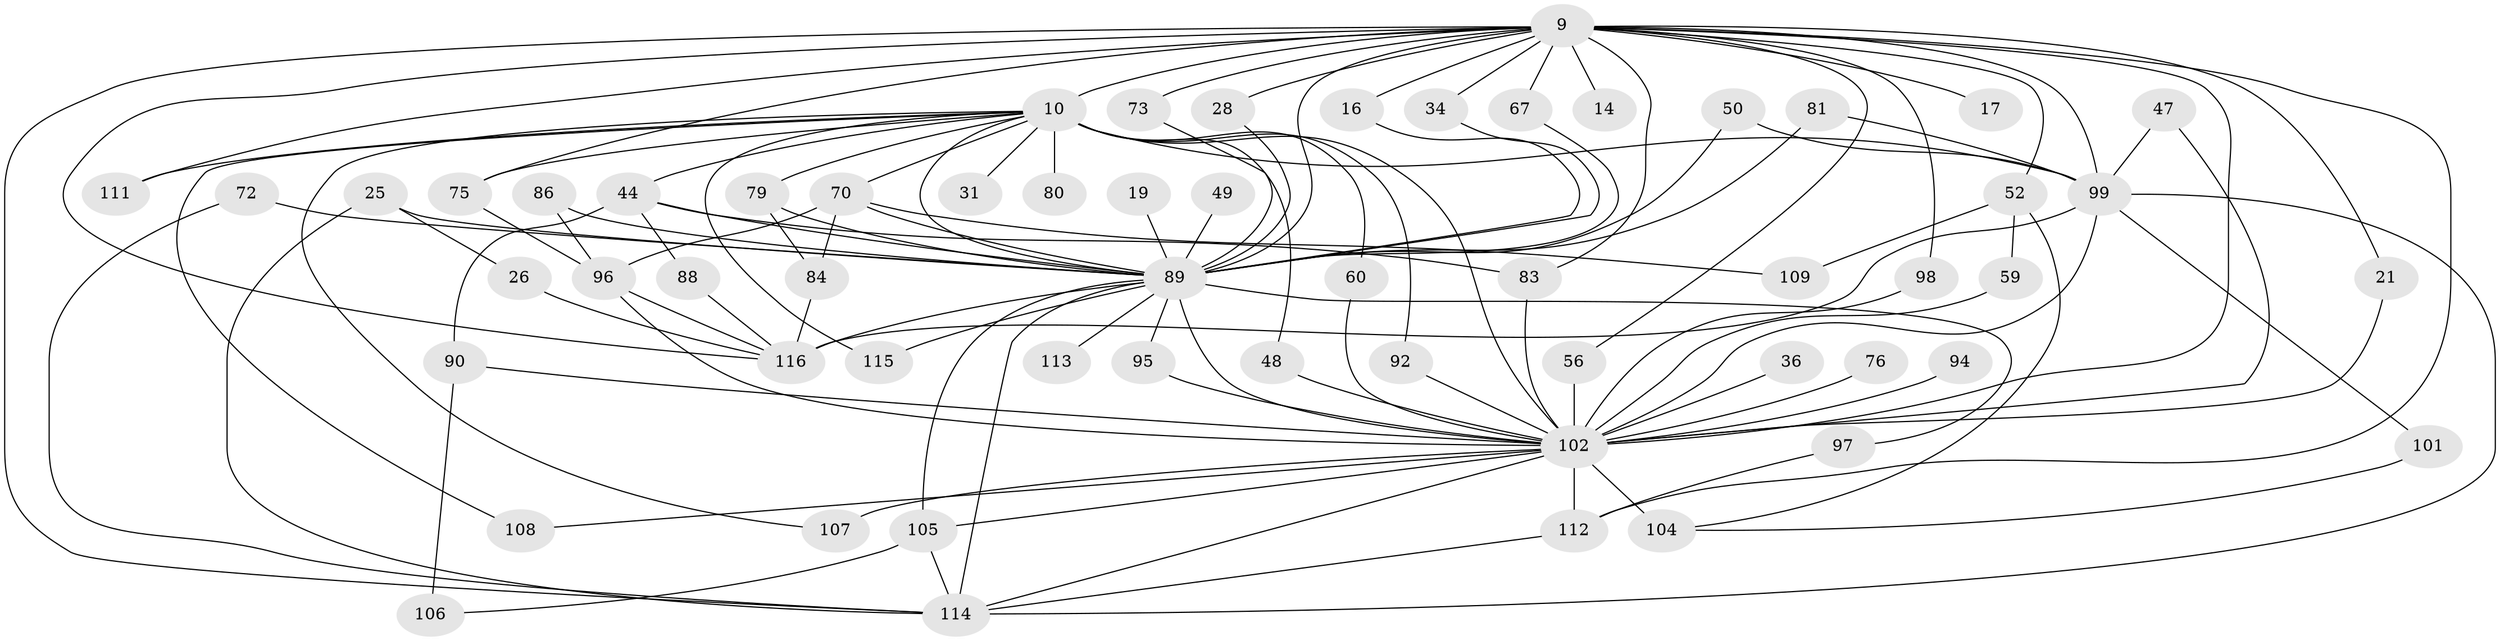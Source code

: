 // original degree distribution, {22: 0.017241379310344827, 29: 0.008620689655172414, 17: 0.008620689655172414, 26: 0.008620689655172414, 19: 0.017241379310344827, 24: 0.008620689655172414, 18: 0.008620689655172414, 16: 0.008620689655172414, 3: 0.1810344827586207, 6: 0.034482758620689655, 2: 0.5517241379310345, 8: 0.008620689655172414, 9: 0.008620689655172414, 5: 0.034482758620689655, 4: 0.08620689655172414, 10: 0.008620689655172414}
// Generated by graph-tools (version 1.1) at 2025/45/03/09/25 04:45:25]
// undirected, 58 vertices, 113 edges
graph export_dot {
graph [start="1"]
  node [color=gray90,style=filled];
  9 [super="+3+8"];
  10 [super="+5"];
  14;
  16;
  17;
  19;
  21;
  25;
  26;
  28;
  31;
  34;
  36;
  44 [super="+13"];
  47;
  48;
  49;
  50;
  52;
  56;
  59;
  60;
  67;
  70 [super="+38"];
  72;
  73;
  75 [super="+12+45"];
  76 [super="+41"];
  79 [super="+33"];
  80 [super="+15"];
  81;
  83 [super="+27"];
  84 [super="+57"];
  86 [super="+65"];
  88;
  89 [super="+11+4"];
  90 [super="+39"];
  92;
  94;
  95;
  96 [super="+93"];
  97;
  98;
  99 [super="+55+62+54+91+22"];
  101;
  102 [super="+82+43+71+100"];
  104 [super="+77+103+64"];
  105 [super="+58+32"];
  106;
  107 [super="+85"];
  108;
  109;
  111;
  112 [super="+37"];
  113;
  114 [super="+78+110"];
  115;
  116 [super="+87+23"];
  9 -- 10 [weight=8];
  9 -- 21;
  9 -- 28;
  9 -- 98;
  9 -- 67;
  9 -- 73;
  9 -- 102 [weight=13];
  9 -- 52 [weight=2];
  9 -- 112;
  9 -- 14 [weight=2];
  9 -- 16;
  9 -- 17;
  9 -- 34;
  9 -- 111;
  9 -- 56;
  9 -- 83;
  9 -- 75 [weight=3];
  9 -- 99 [weight=5];
  9 -- 116;
  9 -- 89 [weight=8];
  9 -- 114 [weight=2];
  10 -- 48;
  10 -- 60;
  10 -- 92;
  10 -- 99 [weight=4];
  10 -- 108;
  10 -- 111;
  10 -- 80 [weight=3];
  10 -- 70 [weight=2];
  10 -- 89 [weight=5];
  10 -- 31;
  10 -- 115;
  10 -- 79;
  10 -- 107;
  10 -- 44;
  10 -- 75;
  10 -- 102 [weight=5];
  16 -- 89;
  19 -- 89 [weight=2];
  21 -- 102;
  25 -- 26;
  25 -- 89 [weight=2];
  25 -- 114;
  26 -- 116;
  28 -- 89;
  34 -- 89;
  36 -- 102 [weight=2];
  44 -- 90 [weight=2];
  44 -- 88;
  44 -- 83;
  44 -- 89;
  47 -- 102;
  47 -- 99;
  48 -- 102;
  49 -- 89 [weight=2];
  50 -- 89;
  50 -- 99;
  52 -- 59;
  52 -- 109;
  52 -- 104;
  56 -- 102;
  59 -- 102;
  60 -- 102;
  67 -- 89;
  70 -- 96;
  70 -- 84;
  70 -- 109;
  70 -- 89;
  72 -- 89;
  72 -- 114;
  73 -- 89;
  75 -- 96;
  76 -- 102 [weight=4];
  79 -- 84;
  79 -- 89 [weight=2];
  81 -- 99;
  81 -- 89;
  83 -- 102;
  84 -- 116;
  86 -- 96;
  86 -- 89 [weight=2];
  88 -- 116;
  89 -- 102 [weight=9];
  89 -- 95;
  89 -- 97;
  89 -- 105;
  89 -- 113 [weight=2];
  89 -- 114 [weight=2];
  89 -- 115;
  89 -- 116 [weight=4];
  90 -- 106;
  90 -- 102 [weight=2];
  92 -- 102;
  94 -- 102;
  95 -- 102;
  96 -- 116;
  96 -- 102;
  97 -- 112;
  98 -- 102;
  99 -- 101;
  99 -- 116;
  99 -- 102;
  99 -- 114;
  101 -- 104;
  102 -- 104 [weight=4];
  102 -- 105 [weight=2];
  102 -- 107 [weight=2];
  102 -- 108;
  102 -- 112 [weight=2];
  102 -- 114;
  105 -- 106;
  105 -- 114;
  112 -- 114;
}
